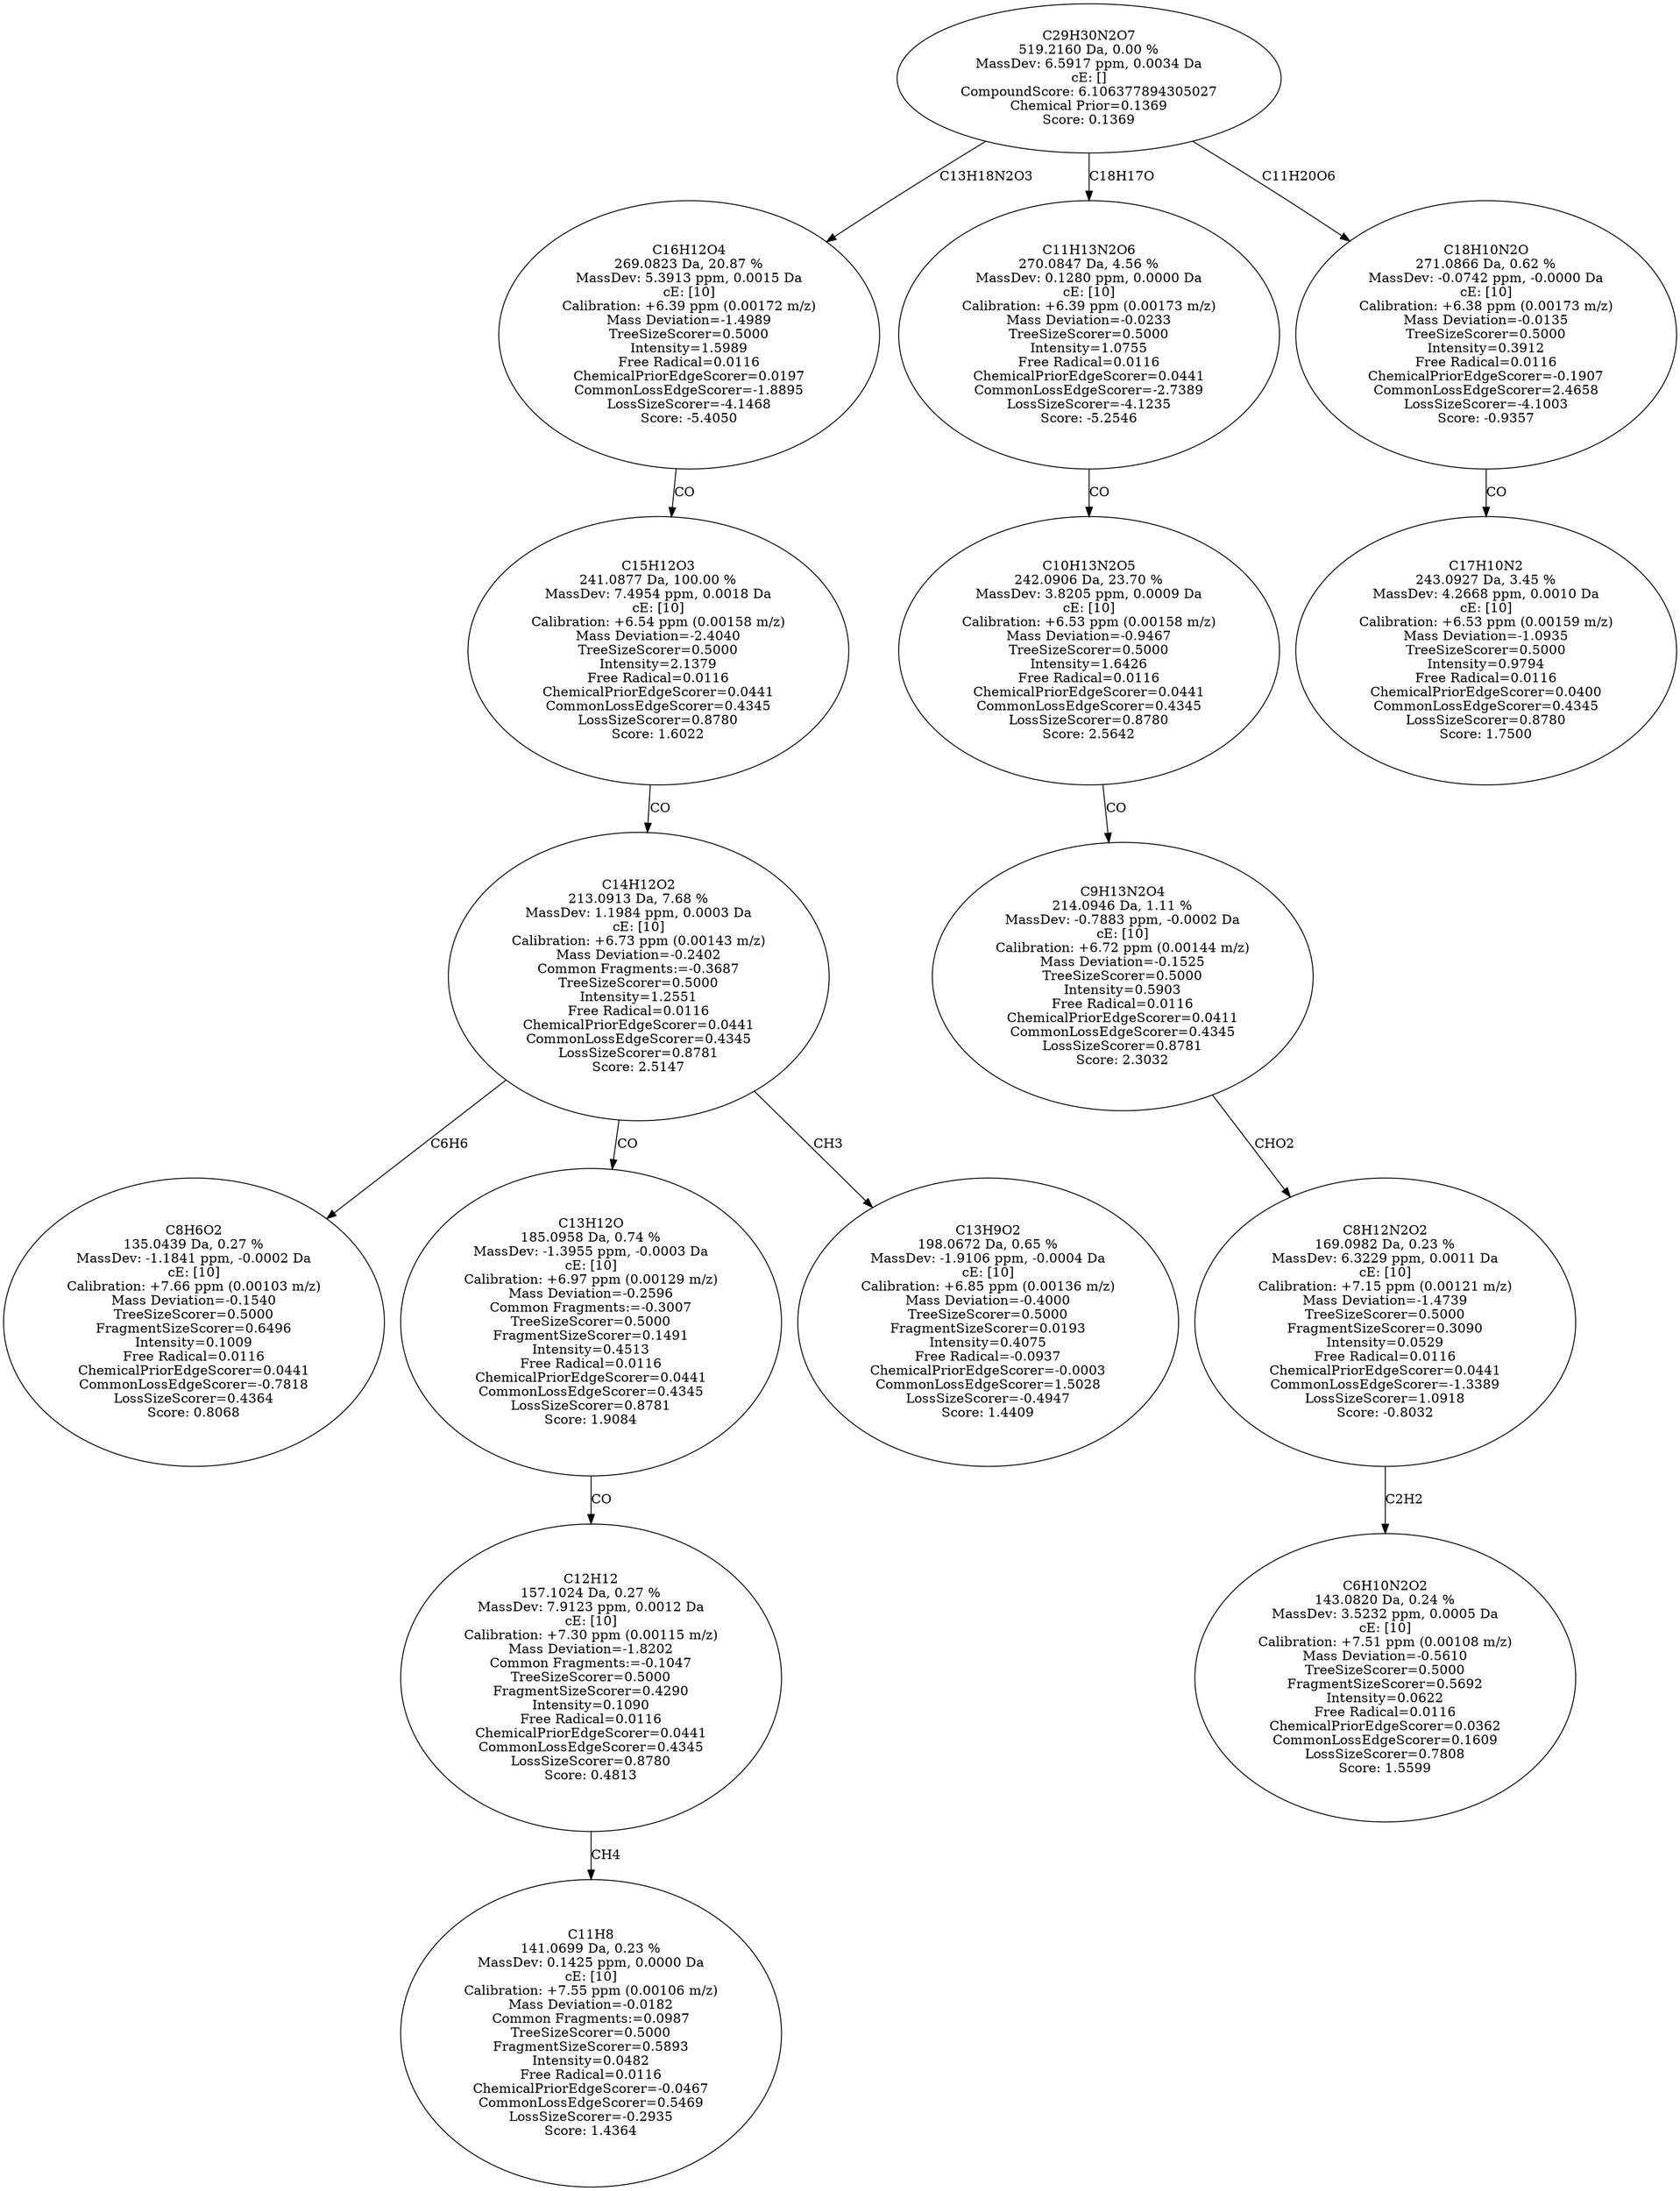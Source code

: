 strict digraph {
v1 [label="C8H6O2\n135.0439 Da, 0.27 %\nMassDev: -1.1841 ppm, -0.0002 Da\ncE: [10]\nCalibration: +7.66 ppm (0.00103 m/z)\nMass Deviation=-0.1540\nTreeSizeScorer=0.5000\nFragmentSizeScorer=0.6496\nIntensity=0.1009\nFree Radical=0.0116\nChemicalPriorEdgeScorer=0.0441\nCommonLossEdgeScorer=-0.7818\nLossSizeScorer=0.4364\nScore: 0.8068"];
v2 [label="C11H8\n141.0699 Da, 0.23 %\nMassDev: 0.1425 ppm, 0.0000 Da\ncE: [10]\nCalibration: +7.55 ppm (0.00106 m/z)\nMass Deviation=-0.0182\nCommon Fragments:=0.0987\nTreeSizeScorer=0.5000\nFragmentSizeScorer=0.5893\nIntensity=0.0482\nFree Radical=0.0116\nChemicalPriorEdgeScorer=-0.0467\nCommonLossEdgeScorer=0.5469\nLossSizeScorer=-0.2935\nScore: 1.4364"];
v3 [label="C12H12\n157.1024 Da, 0.27 %\nMassDev: 7.9123 ppm, 0.0012 Da\ncE: [10]\nCalibration: +7.30 ppm (0.00115 m/z)\nMass Deviation=-1.8202\nCommon Fragments:=-0.1047\nTreeSizeScorer=0.5000\nFragmentSizeScorer=0.4290\nIntensity=0.1090\nFree Radical=0.0116\nChemicalPriorEdgeScorer=0.0441\nCommonLossEdgeScorer=0.4345\nLossSizeScorer=0.8780\nScore: 0.4813"];
v4 [label="C13H12O\n185.0958 Da, 0.74 %\nMassDev: -1.3955 ppm, -0.0003 Da\ncE: [10]\nCalibration: +6.97 ppm (0.00129 m/z)\nMass Deviation=-0.2596\nCommon Fragments:=-0.3007\nTreeSizeScorer=0.5000\nFragmentSizeScorer=0.1491\nIntensity=0.4513\nFree Radical=0.0116\nChemicalPriorEdgeScorer=0.0441\nCommonLossEdgeScorer=0.4345\nLossSizeScorer=0.8781\nScore: 1.9084"];
v5 [label="C13H9O2\n198.0672 Da, 0.65 %\nMassDev: -1.9106 ppm, -0.0004 Da\ncE: [10]\nCalibration: +6.85 ppm (0.00136 m/z)\nMass Deviation=-0.4000\nTreeSizeScorer=0.5000\nFragmentSizeScorer=0.0193\nIntensity=0.4075\nFree Radical=-0.0937\nChemicalPriorEdgeScorer=-0.0003\nCommonLossEdgeScorer=1.5028\nLossSizeScorer=-0.4947\nScore: 1.4409"];
v6 [label="C14H12O2\n213.0913 Da, 7.68 %\nMassDev: 1.1984 ppm, 0.0003 Da\ncE: [10]\nCalibration: +6.73 ppm (0.00143 m/z)\nMass Deviation=-0.2402\nCommon Fragments:=-0.3687\nTreeSizeScorer=0.5000\nIntensity=1.2551\nFree Radical=0.0116\nChemicalPriorEdgeScorer=0.0441\nCommonLossEdgeScorer=0.4345\nLossSizeScorer=0.8781\nScore: 2.5147"];
v7 [label="C15H12O3\n241.0877 Da, 100.00 %\nMassDev: 7.4954 ppm, 0.0018 Da\ncE: [10]\nCalibration: +6.54 ppm (0.00158 m/z)\nMass Deviation=-2.4040\nTreeSizeScorer=0.5000\nIntensity=2.1379\nFree Radical=0.0116\nChemicalPriorEdgeScorer=0.0441\nCommonLossEdgeScorer=0.4345\nLossSizeScorer=0.8780\nScore: 1.6022"];
v8 [label="C16H12O4\n269.0823 Da, 20.87 %\nMassDev: 5.3913 ppm, 0.0015 Da\ncE: [10]\nCalibration: +6.39 ppm (0.00172 m/z)\nMass Deviation=-1.4989\nTreeSizeScorer=0.5000\nIntensity=1.5989\nFree Radical=0.0116\nChemicalPriorEdgeScorer=0.0197\nCommonLossEdgeScorer=-1.8895\nLossSizeScorer=-4.1468\nScore: -5.4050"];
v9 [label="C6H10N2O2\n143.0820 Da, 0.24 %\nMassDev: 3.5232 ppm, 0.0005 Da\ncE: [10]\nCalibration: +7.51 ppm (0.00108 m/z)\nMass Deviation=-0.5610\nTreeSizeScorer=0.5000\nFragmentSizeScorer=0.5692\nIntensity=0.0622\nFree Radical=0.0116\nChemicalPriorEdgeScorer=0.0362\nCommonLossEdgeScorer=0.1609\nLossSizeScorer=0.7808\nScore: 1.5599"];
v10 [label="C8H12N2O2\n169.0982 Da, 0.23 %\nMassDev: 6.3229 ppm, 0.0011 Da\ncE: [10]\nCalibration: +7.15 ppm (0.00121 m/z)\nMass Deviation=-1.4739\nTreeSizeScorer=0.5000\nFragmentSizeScorer=0.3090\nIntensity=0.0529\nFree Radical=0.0116\nChemicalPriorEdgeScorer=0.0441\nCommonLossEdgeScorer=-1.3389\nLossSizeScorer=1.0918\nScore: -0.8032"];
v11 [label="C9H13N2O4\n214.0946 Da, 1.11 %\nMassDev: -0.7883 ppm, -0.0002 Da\ncE: [10]\nCalibration: +6.72 ppm (0.00144 m/z)\nMass Deviation=-0.1525\nTreeSizeScorer=0.5000\nIntensity=0.5903\nFree Radical=0.0116\nChemicalPriorEdgeScorer=0.0411\nCommonLossEdgeScorer=0.4345\nLossSizeScorer=0.8781\nScore: 2.3032"];
v12 [label="C10H13N2O5\n242.0906 Da, 23.70 %\nMassDev: 3.8205 ppm, 0.0009 Da\ncE: [10]\nCalibration: +6.53 ppm (0.00158 m/z)\nMass Deviation=-0.9467\nTreeSizeScorer=0.5000\nIntensity=1.6426\nFree Radical=0.0116\nChemicalPriorEdgeScorer=0.0441\nCommonLossEdgeScorer=0.4345\nLossSizeScorer=0.8780\nScore: 2.5642"];
v13 [label="C11H13N2O6\n270.0847 Da, 4.56 %\nMassDev: 0.1280 ppm, 0.0000 Da\ncE: [10]\nCalibration: +6.39 ppm (0.00173 m/z)\nMass Deviation=-0.0233\nTreeSizeScorer=0.5000\nIntensity=1.0755\nFree Radical=0.0116\nChemicalPriorEdgeScorer=0.0441\nCommonLossEdgeScorer=-2.7389\nLossSizeScorer=-4.1235\nScore: -5.2546"];
v14 [label="C17H10N2\n243.0927 Da, 3.45 %\nMassDev: 4.2668 ppm, 0.0010 Da\ncE: [10]\nCalibration: +6.53 ppm (0.00159 m/z)\nMass Deviation=-1.0935\nTreeSizeScorer=0.5000\nIntensity=0.9794\nFree Radical=0.0116\nChemicalPriorEdgeScorer=0.0400\nCommonLossEdgeScorer=0.4345\nLossSizeScorer=0.8780\nScore: 1.7500"];
v15 [label="C18H10N2O\n271.0866 Da, 0.62 %\nMassDev: -0.0742 ppm, -0.0000 Da\ncE: [10]\nCalibration: +6.38 ppm (0.00173 m/z)\nMass Deviation=-0.0135\nTreeSizeScorer=0.5000\nIntensity=0.3912\nFree Radical=0.0116\nChemicalPriorEdgeScorer=-0.1907\nCommonLossEdgeScorer=2.4658\nLossSizeScorer=-4.1003\nScore: -0.9357"];
v16 [label="C29H30N2O7\n519.2160 Da, 0.00 %\nMassDev: 6.5917 ppm, 0.0034 Da\ncE: []\nCompoundScore: 6.106377894305027\nChemical Prior=0.1369\nScore: 0.1369"];
v6 -> v1 [label="C6H6"];
v3 -> v2 [label="CH4"];
v4 -> v3 [label="CO"];
v6 -> v4 [label="CO"];
v6 -> v5 [label="CH3"];
v7 -> v6 [label="CO"];
v8 -> v7 [label="CO"];
v16 -> v8 [label="C13H18N2O3"];
v10 -> v9 [label="C2H2"];
v11 -> v10 [label="CHO2"];
v12 -> v11 [label="CO"];
v13 -> v12 [label="CO"];
v16 -> v13 [label="C18H17O"];
v15 -> v14 [label="CO"];
v16 -> v15 [label="C11H20O6"];
}